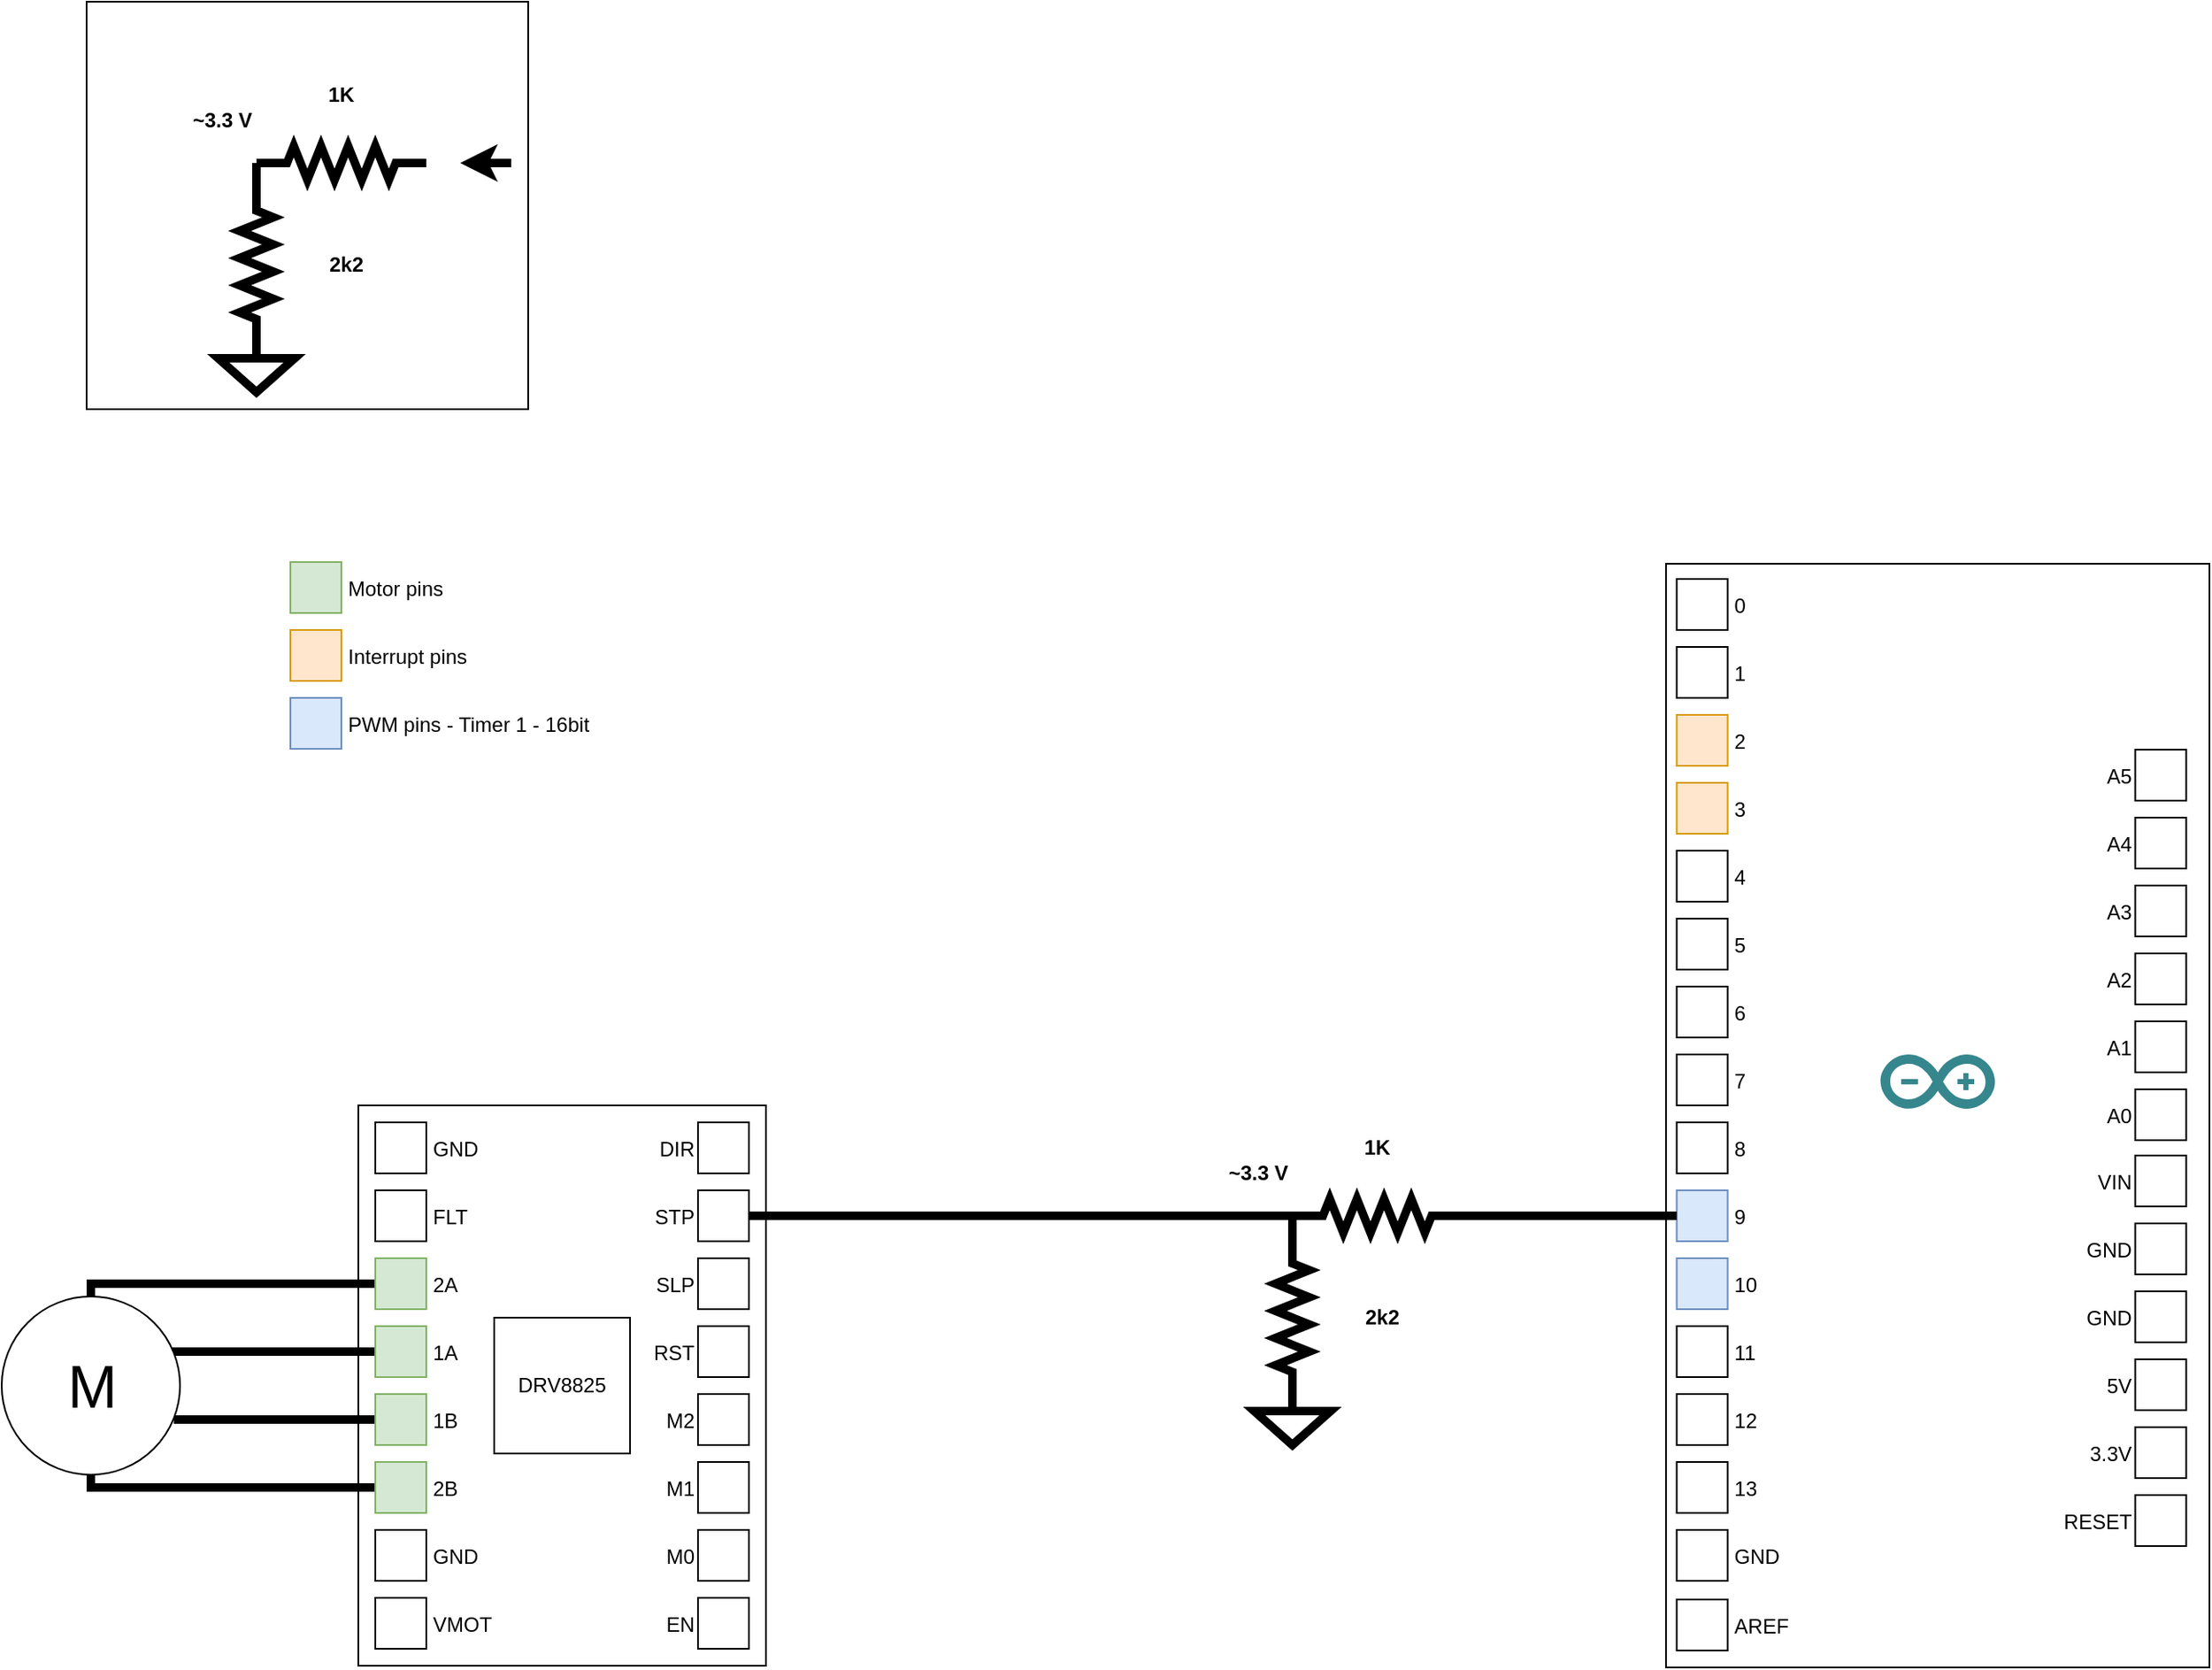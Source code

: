 <mxfile version="20.8.16" type="device"><diagram name="Page-1" id="oXSxczJdXP6LdGAli7eD"><mxGraphModel dx="1434" dy="1946" grid="1" gridSize="10" guides="1" tooltips="1" connect="1" arrows="1" fold="1" page="1" pageScale="1" pageWidth="850" pageHeight="1100" math="0" shadow="0"><root><mxCell id="0"/><mxCell id="1" parent="0"/><mxCell id="hYp3ggH8YSv5Hp8a0dTW-1" value="" style="rounded=0;whiteSpace=wrap;html=1;" parent="1" vertex="1"><mxGeometry x="280" y="360" width="240" height="330" as="geometry"/></mxCell><mxCell id="hYp3ggH8YSv5Hp8a0dTW-4" value="GND" style="fontStyle=0;labelPosition=right;verticalLabelPosition=middle;align=left;verticalAlign=middle;spacingLeft=2;" parent="1" vertex="1"><mxGeometry x="290" y="370" width="30" height="30" as="geometry"/></mxCell><mxCell id="hYp3ggH8YSv5Hp8a0dTW-5" value="FLT" style="fontStyle=0;labelPosition=right;verticalLabelPosition=middle;align=left;verticalAlign=middle;spacingLeft=2;" parent="1" vertex="1"><mxGeometry x="290" y="410" width="30" height="30" as="geometry"/></mxCell><mxCell id="JVzYsdXJ0KZKPjDuiNaa-4" style="edgeStyle=orthogonalEdgeStyle;rounded=0;orthogonalLoop=1;jettySize=auto;html=1;exitX=0;exitY=0.5;exitDx=0;exitDy=0;entryX=0.5;entryY=0;entryDx=0;entryDy=0;endArrow=none;endFill=0;strokeWidth=5;" parent="1" source="hYp3ggH8YSv5Hp8a0dTW-6" target="JVzYsdXJ0KZKPjDuiNaa-2" edge="1"><mxGeometry relative="1" as="geometry"><Array as="points"><mxPoint x="122" y="465"/></Array></mxGeometry></mxCell><mxCell id="hYp3ggH8YSv5Hp8a0dTW-6" value="2A" style="fontStyle=0;labelPosition=right;verticalLabelPosition=middle;align=left;verticalAlign=middle;spacingLeft=2;fillColor=#d5e8d4;strokeColor=#82b366;" parent="1" vertex="1"><mxGeometry x="290" y="450" width="30" height="30" as="geometry"/></mxCell><mxCell id="JVzYsdXJ0KZKPjDuiNaa-3" style="edgeStyle=orthogonalEdgeStyle;rounded=0;orthogonalLoop=1;jettySize=auto;html=1;exitX=0;exitY=0.5;exitDx=0;exitDy=0;entryX=0.952;entryY=0.31;entryDx=0;entryDy=0;entryPerimeter=0;endArrow=none;endFill=0;strokeWidth=5;" parent="1" source="hYp3ggH8YSv5Hp8a0dTW-7" target="JVzYsdXJ0KZKPjDuiNaa-2" edge="1"><mxGeometry relative="1" as="geometry"/></mxCell><mxCell id="hYp3ggH8YSv5Hp8a0dTW-7" value="1A" style="fontStyle=0;labelPosition=right;verticalLabelPosition=middle;align=left;verticalAlign=middle;spacingLeft=2;fillColor=#d5e8d4;strokeColor=#82b366;" parent="1" vertex="1"><mxGeometry x="290" y="490" width="30" height="30" as="geometry"/></mxCell><mxCell id="JVzYsdXJ0KZKPjDuiNaa-5" style="edgeStyle=orthogonalEdgeStyle;rounded=0;orthogonalLoop=1;jettySize=auto;html=1;exitX=0;exitY=0.5;exitDx=0;exitDy=0;entryX=0.965;entryY=0.69;entryDx=0;entryDy=0;entryPerimeter=0;endArrow=none;endFill=0;strokeWidth=5;" parent="1" source="hYp3ggH8YSv5Hp8a0dTW-11" target="JVzYsdXJ0KZKPjDuiNaa-2" edge="1"><mxGeometry relative="1" as="geometry"/></mxCell><mxCell id="hYp3ggH8YSv5Hp8a0dTW-11" value="1B" style="fontStyle=0;labelPosition=right;verticalLabelPosition=middle;align=left;verticalAlign=middle;spacingLeft=2;fillColor=#d5e8d4;strokeColor=#82b366;" parent="1" vertex="1"><mxGeometry x="290" y="530" width="30" height="30" as="geometry"/></mxCell><mxCell id="JVzYsdXJ0KZKPjDuiNaa-6" style="edgeStyle=orthogonalEdgeStyle;rounded=0;orthogonalLoop=1;jettySize=auto;html=1;exitX=0;exitY=0.5;exitDx=0;exitDy=0;entryX=0.5;entryY=1;entryDx=0;entryDy=0;endArrow=none;endFill=0;strokeWidth=5;" parent="1" source="hYp3ggH8YSv5Hp8a0dTW-12" target="JVzYsdXJ0KZKPjDuiNaa-2" edge="1"><mxGeometry relative="1" as="geometry"><Array as="points"><mxPoint x="122" y="585"/></Array></mxGeometry></mxCell><mxCell id="hYp3ggH8YSv5Hp8a0dTW-12" value="2B" style="fontStyle=0;labelPosition=right;verticalLabelPosition=middle;align=left;verticalAlign=middle;spacingLeft=2;fillColor=#d5e8d4;strokeColor=#82b366;" parent="1" vertex="1"><mxGeometry x="290" y="570" width="30" height="30" as="geometry"/></mxCell><mxCell id="hYp3ggH8YSv5Hp8a0dTW-13" value="GND" style="fontStyle=0;labelPosition=right;verticalLabelPosition=middle;align=left;verticalAlign=middle;spacingLeft=2;" parent="1" vertex="1"><mxGeometry x="290" y="610" width="30" height="30" as="geometry"/></mxCell><mxCell id="hYp3ggH8YSv5Hp8a0dTW-14" value="VMOT" style="fontStyle=0;labelPosition=right;verticalLabelPosition=middle;align=left;verticalAlign=middle;spacingLeft=2;" parent="1" vertex="1"><mxGeometry x="290" y="650" width="30" height="30" as="geometry"/></mxCell><mxCell id="hYp3ggH8YSv5Hp8a0dTW-17" value="DIR" style="fontStyle=0;labelPosition=left;verticalLabelPosition=middle;align=right;verticalAlign=middle;spacingLeft=2;" parent="1" vertex="1"><mxGeometry x="480" y="370" width="30" height="30" as="geometry"/></mxCell><mxCell id="hYp3ggH8YSv5Hp8a0dTW-18" value="STP" style="fontStyle=0;labelPosition=left;verticalLabelPosition=middle;align=right;verticalAlign=middle;spacingLeft=2;" parent="1" vertex="1"><mxGeometry x="480" y="410" width="30" height="30" as="geometry"/></mxCell><mxCell id="hYp3ggH8YSv5Hp8a0dTW-19" value="SLP" style="fontStyle=0;labelPosition=left;verticalLabelPosition=middle;align=right;verticalAlign=middle;spacingLeft=2;" parent="1" vertex="1"><mxGeometry x="480" y="450" width="30" height="30" as="geometry"/></mxCell><mxCell id="hYp3ggH8YSv5Hp8a0dTW-20" value="RST" style="fontStyle=0;labelPosition=left;verticalLabelPosition=middle;align=right;verticalAlign=middle;spacingLeft=2;" parent="1" vertex="1"><mxGeometry x="480" y="490" width="30" height="30" as="geometry"/></mxCell><mxCell id="hYp3ggH8YSv5Hp8a0dTW-21" value="M2" style="fontStyle=0;labelPosition=left;verticalLabelPosition=middle;align=right;verticalAlign=middle;spacingLeft=2;" parent="1" vertex="1"><mxGeometry x="480" y="530" width="30" height="30" as="geometry"/></mxCell><mxCell id="hYp3ggH8YSv5Hp8a0dTW-22" value="M1" style="fontStyle=0;labelPosition=left;verticalLabelPosition=middle;align=right;verticalAlign=middle;spacingLeft=2;" parent="1" vertex="1"><mxGeometry x="480" y="570" width="30" height="30" as="geometry"/></mxCell><mxCell id="hYp3ggH8YSv5Hp8a0dTW-23" value="M0" style="fontStyle=0;labelPosition=left;verticalLabelPosition=middle;align=right;verticalAlign=middle;spacingLeft=2;" parent="1" vertex="1"><mxGeometry x="480" y="610" width="30" height="30" as="geometry"/></mxCell><mxCell id="hYp3ggH8YSv5Hp8a0dTW-24" value="EN" style="fontStyle=0;labelPosition=left;verticalLabelPosition=middle;align=right;verticalAlign=middle;spacingLeft=2;" parent="1" vertex="1"><mxGeometry x="480" y="650" width="30" height="30" as="geometry"/></mxCell><mxCell id="hYp3ggH8YSv5Hp8a0dTW-25" value="DRV8825" style="whiteSpace=wrap;html=1;aspect=fixed;" parent="1" vertex="1"><mxGeometry x="360" y="485" width="80" height="80" as="geometry"/></mxCell><mxCell id="JVzYsdXJ0KZKPjDuiNaa-2" value="M" style="verticalLabelPosition=middle;shadow=0;dashed=0;align=center;html=1;verticalAlign=middle;strokeWidth=1;shape=ellipse;aspect=fixed;fontSize=35;" parent="1" vertex="1"><mxGeometry x="70" y="472.5" width="105" height="105" as="geometry"/></mxCell><mxCell id="JVzYsdXJ0KZKPjDuiNaa-42" value="" style="group" parent="1" vertex="1" connectable="0"><mxGeometry x="1050" y="41" width="320" height="650" as="geometry"/></mxCell><mxCell id="JVzYsdXJ0KZKPjDuiNaa-9" value="" style="group" parent="JVzYsdXJ0KZKPjDuiNaa-42" vertex="1" connectable="0"><mxGeometry width="320" height="650" as="geometry"/></mxCell><mxCell id="JVzYsdXJ0KZKPjDuiNaa-7" value="" style="rounded=0;whiteSpace=wrap;html=1;" parent="JVzYsdXJ0KZKPjDuiNaa-9" vertex="1"><mxGeometry width="320" height="650" as="geometry"/></mxCell><mxCell id="JVzYsdXJ0KZKPjDuiNaa-8" value="" style="dashed=0;outlineConnect=0;html=1;align=center;labelPosition=center;verticalLabelPosition=bottom;verticalAlign=top;shape=mxgraph.weblogos.arduino;fillColor=#36868D;strokeColor=none" parent="JVzYsdXJ0KZKPjDuiNaa-9" vertex="1"><mxGeometry x="126.3" y="289" width="67.4" height="32" as="geometry"/></mxCell><mxCell id="JVzYsdXJ0KZKPjDuiNaa-10" value="0" style="fontStyle=0;labelPosition=right;verticalLabelPosition=middle;align=left;verticalAlign=middle;spacingLeft=2;" parent="JVzYsdXJ0KZKPjDuiNaa-9" vertex="1"><mxGeometry x="6.3" y="9" width="30" height="30" as="geometry"/></mxCell><mxCell id="JVzYsdXJ0KZKPjDuiNaa-11" value="1" style="fontStyle=0;labelPosition=right;verticalLabelPosition=middle;align=left;verticalAlign=middle;spacingLeft=2;" parent="JVzYsdXJ0KZKPjDuiNaa-9" vertex="1"><mxGeometry x="6.3" y="49" width="30" height="30" as="geometry"/></mxCell><mxCell id="JVzYsdXJ0KZKPjDuiNaa-12" value="2" style="fontStyle=0;labelPosition=right;verticalLabelPosition=middle;align=left;verticalAlign=middle;spacingLeft=2;fillColor=#ffe6cc;strokeColor=#d79b00;" parent="JVzYsdXJ0KZKPjDuiNaa-9" vertex="1"><mxGeometry x="6.3" y="89" width="30" height="30" as="geometry"/></mxCell><mxCell id="JVzYsdXJ0KZKPjDuiNaa-13" value="3" style="fontStyle=0;labelPosition=right;verticalLabelPosition=middle;align=left;verticalAlign=middle;spacingLeft=2;fillColor=#ffe6cc;strokeColor=#d79b00;" parent="JVzYsdXJ0KZKPjDuiNaa-9" vertex="1"><mxGeometry x="6.3" y="129" width="30" height="30" as="geometry"/></mxCell><mxCell id="JVzYsdXJ0KZKPjDuiNaa-14" value="4" style="fontStyle=0;labelPosition=right;verticalLabelPosition=middle;align=left;verticalAlign=middle;spacingLeft=2;" parent="JVzYsdXJ0KZKPjDuiNaa-9" vertex="1"><mxGeometry x="6.3" y="169" width="30" height="30" as="geometry"/></mxCell><mxCell id="JVzYsdXJ0KZKPjDuiNaa-15" value="5" style="fontStyle=0;labelPosition=right;verticalLabelPosition=middle;align=left;verticalAlign=middle;spacingLeft=2;" parent="JVzYsdXJ0KZKPjDuiNaa-9" vertex="1"><mxGeometry x="6.3" y="209" width="30" height="30" as="geometry"/></mxCell><mxCell id="JVzYsdXJ0KZKPjDuiNaa-16" value="6" style="fontStyle=0;labelPosition=right;verticalLabelPosition=middle;align=left;verticalAlign=middle;spacingLeft=2;" parent="JVzYsdXJ0KZKPjDuiNaa-9" vertex="1"><mxGeometry x="6.3" y="249" width="30" height="30" as="geometry"/></mxCell><mxCell id="JVzYsdXJ0KZKPjDuiNaa-17" value="7" style="fontStyle=0;labelPosition=right;verticalLabelPosition=middle;align=left;verticalAlign=middle;spacingLeft=2;" parent="JVzYsdXJ0KZKPjDuiNaa-9" vertex="1"><mxGeometry x="6.3" y="289" width="30" height="30" as="geometry"/></mxCell><mxCell id="JVzYsdXJ0KZKPjDuiNaa-18" value="8" style="fontStyle=0;labelPosition=right;verticalLabelPosition=middle;align=left;verticalAlign=middle;spacingLeft=2;" parent="JVzYsdXJ0KZKPjDuiNaa-9" vertex="1"><mxGeometry x="6.3" y="329" width="30" height="30" as="geometry"/></mxCell><mxCell id="JVzYsdXJ0KZKPjDuiNaa-19" value="9" style="fontStyle=0;labelPosition=right;verticalLabelPosition=middle;align=left;verticalAlign=middle;spacingLeft=2;fillColor=#dae8fc;strokeColor=#6c8ebf;" parent="JVzYsdXJ0KZKPjDuiNaa-9" vertex="1"><mxGeometry x="6.3" y="369" width="30" height="30" as="geometry"/></mxCell><mxCell id="JVzYsdXJ0KZKPjDuiNaa-20" value="10" style="fontStyle=0;labelPosition=right;verticalLabelPosition=middle;align=left;verticalAlign=middle;spacingLeft=2;fillColor=#dae8fc;strokeColor=#6c8ebf;" parent="JVzYsdXJ0KZKPjDuiNaa-9" vertex="1"><mxGeometry x="6.3" y="409" width="30" height="30" as="geometry"/></mxCell><mxCell id="JVzYsdXJ0KZKPjDuiNaa-21" value="11" style="fontStyle=0;labelPosition=right;verticalLabelPosition=middle;align=left;verticalAlign=middle;spacingLeft=2;" parent="JVzYsdXJ0KZKPjDuiNaa-9" vertex="1"><mxGeometry x="6.3" y="449" width="30" height="30" as="geometry"/></mxCell><mxCell id="JVzYsdXJ0KZKPjDuiNaa-22" value="12" style="fontStyle=0;labelPosition=right;verticalLabelPosition=middle;align=left;verticalAlign=middle;spacingLeft=2;" parent="JVzYsdXJ0KZKPjDuiNaa-9" vertex="1"><mxGeometry x="6.3" y="489" width="30" height="30" as="geometry"/></mxCell><mxCell id="JVzYsdXJ0KZKPjDuiNaa-23" value="13" style="fontStyle=0;labelPosition=right;verticalLabelPosition=middle;align=left;verticalAlign=middle;spacingLeft=2;" parent="JVzYsdXJ0KZKPjDuiNaa-9" vertex="1"><mxGeometry x="6.3" y="529" width="30" height="30" as="geometry"/></mxCell><mxCell id="JVzYsdXJ0KZKPjDuiNaa-24" value="GND" style="fontStyle=0;labelPosition=right;verticalLabelPosition=middle;align=left;verticalAlign=middle;spacingLeft=2;" parent="JVzYsdXJ0KZKPjDuiNaa-9" vertex="1"><mxGeometry x="6.3" y="569" width="30" height="30" as="geometry"/></mxCell><mxCell id="JVzYsdXJ0KZKPjDuiNaa-25" value="A5" style="fontStyle=0;labelPosition=left;verticalLabelPosition=middle;align=right;verticalAlign=middle;spacingLeft=2;" parent="JVzYsdXJ0KZKPjDuiNaa-9" vertex="1"><mxGeometry x="276.3" y="109.5" width="30" height="30" as="geometry"/></mxCell><mxCell id="JVzYsdXJ0KZKPjDuiNaa-26" value="A4" style="fontStyle=0;labelPosition=left;verticalLabelPosition=middle;align=right;verticalAlign=middle;spacingLeft=2;" parent="JVzYsdXJ0KZKPjDuiNaa-9" vertex="1"><mxGeometry x="276.3" y="149.5" width="30" height="30" as="geometry"/></mxCell><mxCell id="JVzYsdXJ0KZKPjDuiNaa-27" value="A3" style="fontStyle=0;labelPosition=left;verticalLabelPosition=middle;align=right;verticalAlign=middle;spacingLeft=2;" parent="JVzYsdXJ0KZKPjDuiNaa-9" vertex="1"><mxGeometry x="276.3" y="189.5" width="30" height="30" as="geometry"/></mxCell><mxCell id="JVzYsdXJ0KZKPjDuiNaa-28" value="A2" style="fontStyle=0;labelPosition=left;verticalLabelPosition=middle;align=right;verticalAlign=middle;spacingLeft=2;" parent="JVzYsdXJ0KZKPjDuiNaa-9" vertex="1"><mxGeometry x="276.3" y="229.5" width="30" height="30" as="geometry"/></mxCell><mxCell id="JVzYsdXJ0KZKPjDuiNaa-29" value="A1" style="fontStyle=0;labelPosition=left;verticalLabelPosition=middle;align=right;verticalAlign=middle;spacingLeft=2;" parent="JVzYsdXJ0KZKPjDuiNaa-9" vertex="1"><mxGeometry x="276.3" y="269.5" width="30" height="30" as="geometry"/></mxCell><mxCell id="JVzYsdXJ0KZKPjDuiNaa-30" value="A0" style="fontStyle=0;labelPosition=left;verticalLabelPosition=middle;align=right;verticalAlign=middle;spacingLeft=2;" parent="JVzYsdXJ0KZKPjDuiNaa-9" vertex="1"><mxGeometry x="276.3" y="309.5" width="30" height="30" as="geometry"/></mxCell><mxCell id="JVzYsdXJ0KZKPjDuiNaa-31" value="VIN" style="fontStyle=0;labelPosition=left;verticalLabelPosition=middle;align=right;verticalAlign=middle;spacingLeft=2;" parent="JVzYsdXJ0KZKPjDuiNaa-9" vertex="1"><mxGeometry x="276.3" y="348.5" width="30" height="30" as="geometry"/></mxCell><mxCell id="JVzYsdXJ0KZKPjDuiNaa-32" value="GND" style="fontStyle=0;labelPosition=left;verticalLabelPosition=middle;align=right;verticalAlign=middle;spacingLeft=2;" parent="JVzYsdXJ0KZKPjDuiNaa-9" vertex="1"><mxGeometry x="276.3" y="388.5" width="30" height="30" as="geometry"/></mxCell><mxCell id="JVzYsdXJ0KZKPjDuiNaa-33" value="GND" style="fontStyle=0;labelPosition=left;verticalLabelPosition=middle;align=right;verticalAlign=middle;spacingLeft=2;" parent="JVzYsdXJ0KZKPjDuiNaa-9" vertex="1"><mxGeometry x="276.3" y="428.5" width="30" height="30" as="geometry"/></mxCell><mxCell id="JVzYsdXJ0KZKPjDuiNaa-34" value="5V" style="fontStyle=0;labelPosition=left;verticalLabelPosition=middle;align=right;verticalAlign=middle;spacingLeft=2;" parent="JVzYsdXJ0KZKPjDuiNaa-9" vertex="1"><mxGeometry x="276.3" y="468.5" width="30" height="30" as="geometry"/></mxCell><mxCell id="JVzYsdXJ0KZKPjDuiNaa-35" value="3.3V" style="fontStyle=0;labelPosition=left;verticalLabelPosition=middle;align=right;verticalAlign=middle;spacingLeft=2;" parent="JVzYsdXJ0KZKPjDuiNaa-9" vertex="1"><mxGeometry x="276.3" y="508.5" width="30" height="30" as="geometry"/></mxCell><mxCell id="JVzYsdXJ0KZKPjDuiNaa-36" value="RESET" style="fontStyle=0;labelPosition=left;verticalLabelPosition=middle;align=right;verticalAlign=middle;spacingLeft=2;" parent="JVzYsdXJ0KZKPjDuiNaa-9" vertex="1"><mxGeometry x="276.3" y="548.5" width="30" height="30" as="geometry"/></mxCell><mxCell id="JVzYsdXJ0KZKPjDuiNaa-37" value="AREF" style="fontStyle=0;labelPosition=right;verticalLabelPosition=middle;align=left;verticalAlign=middle;spacingLeft=2;" parent="JVzYsdXJ0KZKPjDuiNaa-42" vertex="1"><mxGeometry x="6.3" y="610" width="30" height="30" as="geometry"/></mxCell><mxCell id="JVzYsdXJ0KZKPjDuiNaa-76" value="Interrupt pins" style="fontStyle=0;labelPosition=right;verticalLabelPosition=middle;align=left;verticalAlign=middle;spacingLeft=2;fillColor=#ffe6cc;strokeColor=#d79b00;" parent="1" vertex="1"><mxGeometry x="240" y="80" width="30" height="30" as="geometry"/></mxCell><mxCell id="JVzYsdXJ0KZKPjDuiNaa-77" value="Motor pins" style="fontStyle=0;labelPosition=right;verticalLabelPosition=middle;align=left;verticalAlign=middle;spacingLeft=2;fillColor=#d5e8d4;strokeColor=#82b366;" parent="1" vertex="1"><mxGeometry x="240" y="40" width="30" height="30" as="geometry"/></mxCell><mxCell id="JVzYsdXJ0KZKPjDuiNaa-78" value="PWM pins - Timer 1 - 16bit" style="fontStyle=0;labelPosition=right;verticalLabelPosition=middle;align=left;verticalAlign=middle;spacingLeft=2;fillColor=#dae8fc;strokeColor=#6c8ebf;" parent="1" vertex="1"><mxGeometry x="240" y="120" width="30" height="30" as="geometry"/></mxCell><mxCell id="JVzYsdXJ0KZKPjDuiNaa-80" value="" style="pointerEvents=1;verticalLabelPosition=bottom;shadow=0;dashed=0;align=center;html=1;verticalAlign=top;shape=mxgraph.electrical.signal_sources.signal_ground;strokeWidth=5;" parent="1" vertex="1"><mxGeometry x="807.5" y="530" width="45" height="30" as="geometry"/></mxCell><mxCell id="YBPdf8mVVXUacIpbY2tR-1" style="edgeStyle=orthogonalEdgeStyle;rounded=0;orthogonalLoop=1;jettySize=auto;html=1;exitX=1;exitY=0.5;exitDx=0;exitDy=0;strokeWidth=5;endArrow=none;endFill=0;entryX=0;entryY=0.5;entryDx=0;entryDy=0;entryPerimeter=0;" edge="1" parent="1" source="hYp3ggH8YSv5Hp8a0dTW-18" target="YBPdf8mVVXUacIpbY2tR-3"><mxGeometry relative="1" as="geometry"><mxPoint x="820" y="385" as="targetPoint"/></mxGeometry></mxCell><mxCell id="YBPdf8mVVXUacIpbY2tR-4" style="edgeStyle=orthogonalEdgeStyle;rounded=0;orthogonalLoop=1;jettySize=auto;html=1;exitX=1;exitY=0.5;exitDx=0;exitDy=0;exitPerimeter=0;entryX=0;entryY=0.5;entryDx=0;entryDy=0;strokeWidth=5;endArrow=none;endFill=0;" edge="1" parent="1" source="YBPdf8mVVXUacIpbY2tR-3" target="JVzYsdXJ0KZKPjDuiNaa-19"><mxGeometry relative="1" as="geometry"/></mxCell><mxCell id="YBPdf8mVVXUacIpbY2tR-3" value="" style="pointerEvents=1;verticalLabelPosition=bottom;shadow=0;dashed=0;align=center;html=1;verticalAlign=top;shape=mxgraph.electrical.resistors.resistor_2;strokeWidth=5;" vertex="1" parent="1"><mxGeometry x="830" y="415" width="100" height="20" as="geometry"/></mxCell><mxCell id="YBPdf8mVVXUacIpbY2tR-6" style="edgeStyle=orthogonalEdgeStyle;rounded=0;orthogonalLoop=1;jettySize=auto;html=1;exitX=1;exitY=0.5;exitDx=0;exitDy=0;exitPerimeter=0;entryX=0.5;entryY=0;entryDx=0;entryDy=0;entryPerimeter=0;strokeWidth=5;endArrow=none;endFill=0;" edge="1" parent="1" source="YBPdf8mVVXUacIpbY2tR-5" target="JVzYsdXJ0KZKPjDuiNaa-80"><mxGeometry relative="1" as="geometry"/></mxCell><mxCell id="YBPdf8mVVXUacIpbY2tR-7" style="edgeStyle=orthogonalEdgeStyle;rounded=0;orthogonalLoop=1;jettySize=auto;html=1;exitX=0;exitY=0.5;exitDx=0;exitDy=0;exitPerimeter=0;entryX=0;entryY=0.5;entryDx=0;entryDy=0;entryPerimeter=0;strokeWidth=5;endArrow=none;endFill=0;" edge="1" parent="1" source="YBPdf8mVVXUacIpbY2tR-5" target="YBPdf8mVVXUacIpbY2tR-3"><mxGeometry relative="1" as="geometry"/></mxCell><mxCell id="YBPdf8mVVXUacIpbY2tR-5" value="" style="pointerEvents=1;verticalLabelPosition=bottom;shadow=0;dashed=0;align=center;html=1;verticalAlign=top;shape=mxgraph.electrical.resistors.resistor_2;strokeWidth=5;direction=south;" vertex="1" parent="1"><mxGeometry x="820" y="435" width="20" height="100" as="geometry"/></mxCell><mxCell id="YBPdf8mVVXUacIpbY2tR-8" value="&lt;b&gt;1K&lt;/b&gt;" style="text;html=1;strokeColor=none;fillColor=none;align=center;verticalAlign=middle;whiteSpace=wrap;rounded=0;" vertex="1" parent="1"><mxGeometry x="850" y="370" width="60" height="30" as="geometry"/></mxCell><mxCell id="YBPdf8mVVXUacIpbY2tR-9" value="&lt;b&gt;2k2&lt;/b&gt;" style="text;html=1;strokeColor=none;fillColor=none;align=center;verticalAlign=middle;whiteSpace=wrap;rounded=0;" vertex="1" parent="1"><mxGeometry x="852.5" y="470" width="60" height="30" as="geometry"/></mxCell><mxCell id="YBPdf8mVVXUacIpbY2tR-10" value="~3.3 V" style="text;html=1;strokeColor=none;fillColor=none;align=center;verticalAlign=middle;whiteSpace=wrap;rounded=0;fontStyle=1" vertex="1" parent="1"><mxGeometry x="780" y="385" width="60" height="30" as="geometry"/></mxCell><mxCell id="YBPdf8mVVXUacIpbY2tR-11" value="" style="rounded=0;whiteSpace=wrap;html=1;strokeWidth=1;" vertex="1" parent="1"><mxGeometry x="120" y="-290" width="260" height="240" as="geometry"/></mxCell><mxCell id="YBPdf8mVVXUacIpbY2tR-12" value="" style="pointerEvents=1;verticalLabelPosition=bottom;shadow=0;dashed=0;align=center;html=1;verticalAlign=top;shape=mxgraph.electrical.signal_sources.signal_ground;strokeWidth=5;" vertex="1" parent="1"><mxGeometry x="197.5" y="-90" width="45" height="30" as="geometry"/></mxCell><mxCell id="YBPdf8mVVXUacIpbY2tR-13" value="" style="pointerEvents=1;verticalLabelPosition=bottom;shadow=0;dashed=0;align=center;html=1;verticalAlign=top;shape=mxgraph.electrical.resistors.resistor_2;strokeWidth=5;" vertex="1" parent="1"><mxGeometry x="220" y="-205" width="100" height="20" as="geometry"/></mxCell><mxCell id="YBPdf8mVVXUacIpbY2tR-14" style="edgeStyle=orthogonalEdgeStyle;rounded=0;orthogonalLoop=1;jettySize=auto;html=1;exitX=1;exitY=0.5;exitDx=0;exitDy=0;exitPerimeter=0;entryX=0.5;entryY=0;entryDx=0;entryDy=0;entryPerimeter=0;strokeWidth=5;endArrow=none;endFill=0;" edge="1" parent="1" source="YBPdf8mVVXUacIpbY2tR-16" target="YBPdf8mVVXUacIpbY2tR-12"><mxGeometry relative="1" as="geometry"/></mxCell><mxCell id="YBPdf8mVVXUacIpbY2tR-15" style="edgeStyle=orthogonalEdgeStyle;rounded=0;orthogonalLoop=1;jettySize=auto;html=1;exitX=0;exitY=0.5;exitDx=0;exitDy=0;exitPerimeter=0;entryX=0;entryY=0.5;entryDx=0;entryDy=0;entryPerimeter=0;strokeWidth=5;endArrow=none;endFill=0;" edge="1" parent="1" source="YBPdf8mVVXUacIpbY2tR-16" target="YBPdf8mVVXUacIpbY2tR-13"><mxGeometry relative="1" as="geometry"/></mxCell><mxCell id="YBPdf8mVVXUacIpbY2tR-16" value="" style="pointerEvents=1;verticalLabelPosition=bottom;shadow=0;dashed=0;align=center;html=1;verticalAlign=top;shape=mxgraph.electrical.resistors.resistor_2;strokeWidth=5;direction=south;" vertex="1" parent="1"><mxGeometry x="210" y="-185" width="20" height="100" as="geometry"/></mxCell><mxCell id="YBPdf8mVVXUacIpbY2tR-17" value="&lt;b&gt;1K&lt;/b&gt;" style="text;html=1;strokeColor=none;fillColor=none;align=center;verticalAlign=middle;whiteSpace=wrap;rounded=0;" vertex="1" parent="1"><mxGeometry x="240" y="-250" width="60" height="30" as="geometry"/></mxCell><mxCell id="YBPdf8mVVXUacIpbY2tR-18" value="&lt;b&gt;2k2&lt;/b&gt;" style="text;html=1;strokeColor=none;fillColor=none;align=center;verticalAlign=middle;whiteSpace=wrap;rounded=0;" vertex="1" parent="1"><mxGeometry x="242.5" y="-150" width="60" height="30" as="geometry"/></mxCell><mxCell id="YBPdf8mVVXUacIpbY2tR-19" value="~3.3 V" style="text;html=1;strokeColor=none;fillColor=none;align=center;verticalAlign=middle;whiteSpace=wrap;rounded=0;fontStyle=1" vertex="1" parent="1"><mxGeometry x="170" y="-235" width="60" height="30" as="geometry"/></mxCell><mxCell id="YBPdf8mVVXUacIpbY2tR-20" value="" style="endArrow=classic;html=1;rounded=0;strokeWidth=5;" edge="1" parent="1"><mxGeometry width="50" height="50" relative="1" as="geometry"><mxPoint x="370" y="-195" as="sourcePoint"/><mxPoint x="340" y="-195" as="targetPoint"/></mxGeometry></mxCell></root></mxGraphModel></diagram></mxfile>